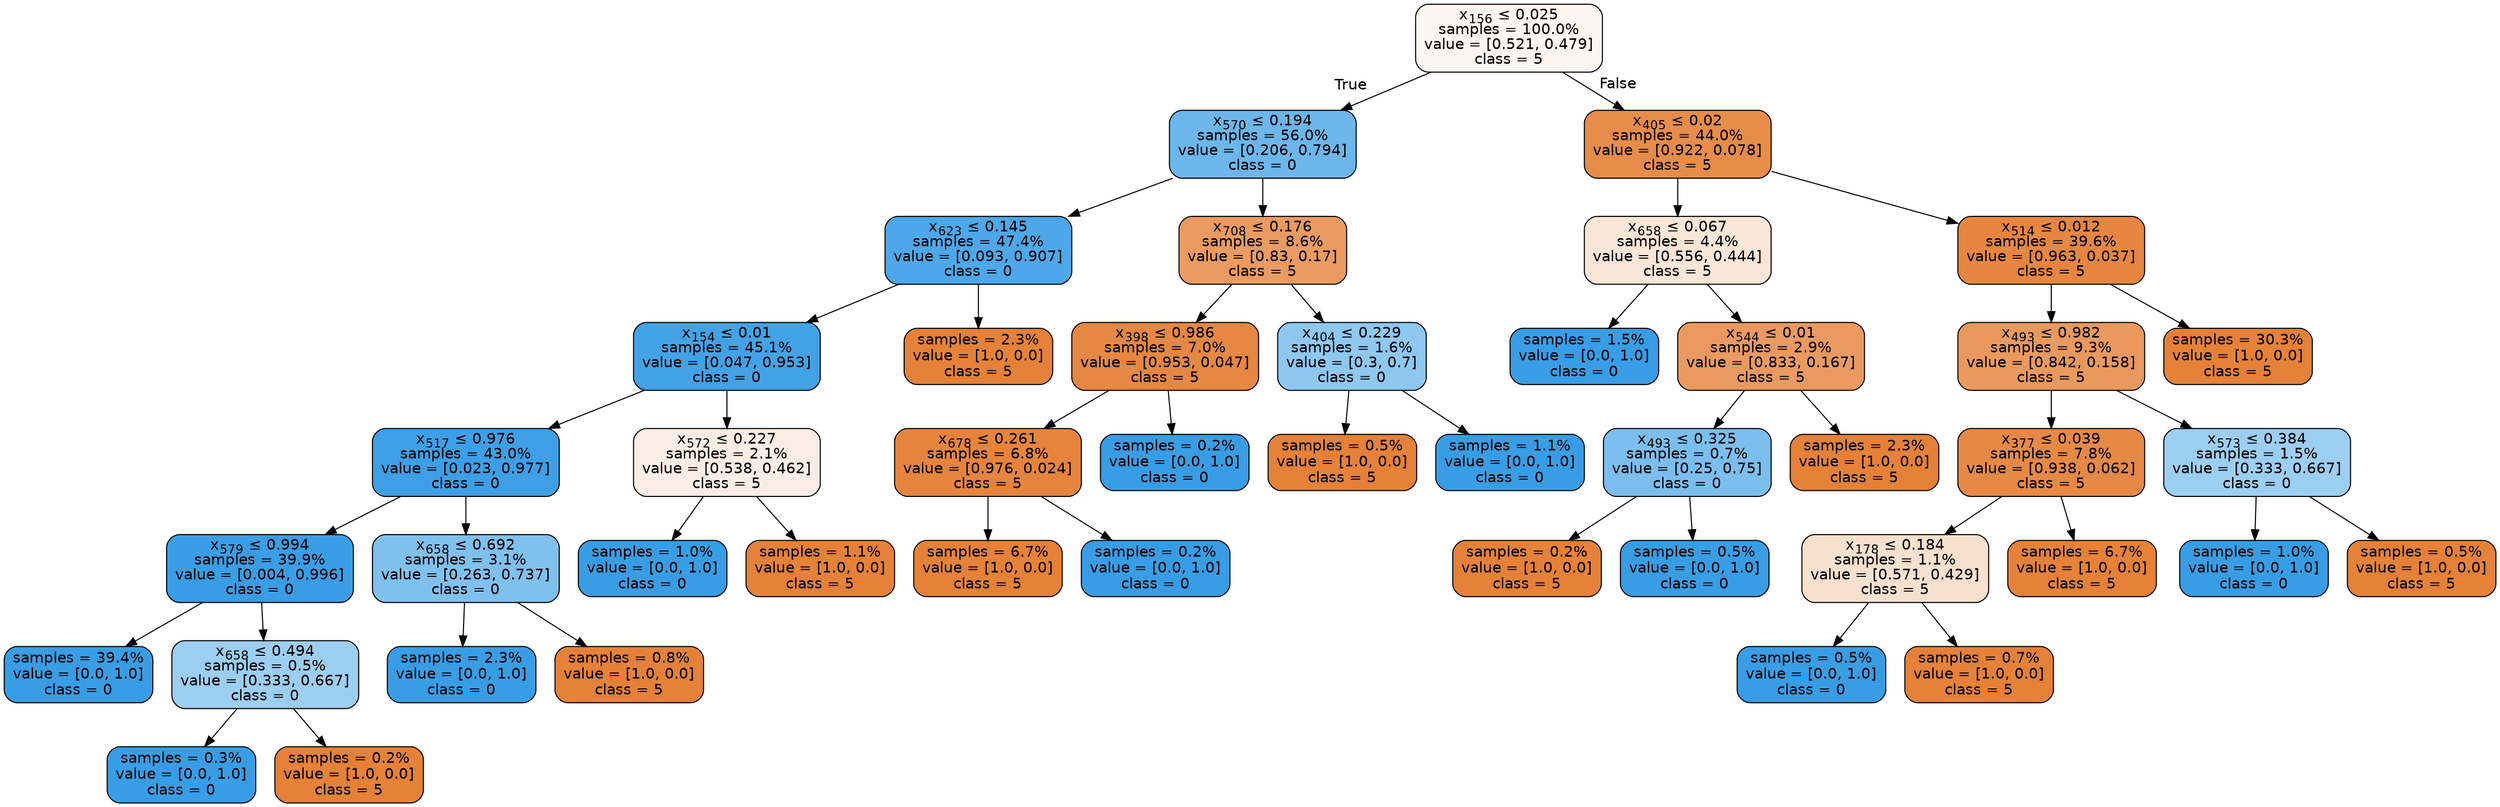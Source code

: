 digraph Tree {
node [shape=box, style="filled, rounded", color="black", fontname="helvetica"] ;
edge [fontname="helvetica"] ;
0 [label=<x<SUB>156</SUB> &le; 0.025<br/>samples = 100.0%<br/>value = [0.521, 0.479]<br/>class = 5>, fillcolor="#fdf5ef"] ;
1 [label=<x<SUB>570</SUB> &le; 0.194<br/>samples = 56.0%<br/>value = [0.206, 0.794]<br/>class = 0>, fillcolor="#6cb6ec"] ;
0 -> 1 [labeldistance=2.5, labelangle=45, headlabel="True"] ;
2 [label=<x<SUB>623</SUB> &le; 0.145<br/>samples = 47.4%<br/>value = [0.093, 0.907]<br/>class = 0>, fillcolor="#4da7e8"] ;
1 -> 2 ;
3 [label=<x<SUB>154</SUB> &le; 0.01<br/>samples = 45.1%<br/>value = [0.047, 0.953]<br/>class = 0>, fillcolor="#43a2e6"] ;
2 -> 3 ;
4 [label=<x<SUB>517</SUB> &le; 0.976<br/>samples = 43.0%<br/>value = [0.023, 0.977]<br/>class = 0>, fillcolor="#3e9fe6"] ;
3 -> 4 ;
5 [label=<x<SUB>579</SUB> &le; 0.994<br/>samples = 39.9%<br/>value = [0.004, 0.996]<br/>class = 0>, fillcolor="#3a9de5"] ;
4 -> 5 ;
6 [label=<samples = 39.4%<br/>value = [0.0, 1.0]<br/>class = 0>, fillcolor="#399de5"] ;
5 -> 6 ;
7 [label=<x<SUB>658</SUB> &le; 0.494<br/>samples = 0.5%<br/>value = [0.333, 0.667]<br/>class = 0>, fillcolor="#9ccef2"] ;
5 -> 7 ;
8 [label=<samples = 0.3%<br/>value = [0.0, 1.0]<br/>class = 0>, fillcolor="#399de5"] ;
7 -> 8 ;
9 [label=<samples = 0.2%<br/>value = [1.0, 0.0]<br/>class = 5>, fillcolor="#e58139"] ;
7 -> 9 ;
10 [label=<x<SUB>658</SUB> &le; 0.692<br/>samples = 3.1%<br/>value = [0.263, 0.737]<br/>class = 0>, fillcolor="#80c0ee"] ;
4 -> 10 ;
11 [label=<samples = 2.3%<br/>value = [0.0, 1.0]<br/>class = 0>, fillcolor="#399de5"] ;
10 -> 11 ;
12 [label=<samples = 0.8%<br/>value = [1.0, 0.0]<br/>class = 5>, fillcolor="#e58139"] ;
10 -> 12 ;
13 [label=<x<SUB>572</SUB> &le; 0.227<br/>samples = 2.1%<br/>value = [0.538, 0.462]<br/>class = 5>, fillcolor="#fbede3"] ;
3 -> 13 ;
14 [label=<samples = 1.0%<br/>value = [0.0, 1.0]<br/>class = 0>, fillcolor="#399de5"] ;
13 -> 14 ;
15 [label=<samples = 1.1%<br/>value = [1.0, 0.0]<br/>class = 5>, fillcolor="#e58139"] ;
13 -> 15 ;
16 [label=<samples = 2.3%<br/>value = [1.0, 0.0]<br/>class = 5>, fillcolor="#e58139"] ;
2 -> 16 ;
17 [label=<x<SUB>708</SUB> &le; 0.176<br/>samples = 8.6%<br/>value = [0.83, 0.17]<br/>class = 5>, fillcolor="#ea9b61"] ;
1 -> 17 ;
18 [label=<x<SUB>398</SUB> &le; 0.986<br/>samples = 7.0%<br/>value = [0.953, 0.047]<br/>class = 5>, fillcolor="#e68743"] ;
17 -> 18 ;
19 [label=<x<SUB>678</SUB> &le; 0.261<br/>samples = 6.8%<br/>value = [0.976, 0.024]<br/>class = 5>, fillcolor="#e6843e"] ;
18 -> 19 ;
20 [label=<samples = 6.7%<br/>value = [1.0, 0.0]<br/>class = 5>, fillcolor="#e58139"] ;
19 -> 20 ;
21 [label=<samples = 0.2%<br/>value = [0.0, 1.0]<br/>class = 0>, fillcolor="#399de5"] ;
19 -> 21 ;
22 [label=<samples = 0.2%<br/>value = [0.0, 1.0]<br/>class = 0>, fillcolor="#399de5"] ;
18 -> 22 ;
23 [label=<x<SUB>404</SUB> &le; 0.229<br/>samples = 1.6%<br/>value = [0.3, 0.7]<br/>class = 0>, fillcolor="#8ec7f0"] ;
17 -> 23 ;
24 [label=<samples = 0.5%<br/>value = [1.0, 0.0]<br/>class = 5>, fillcolor="#e58139"] ;
23 -> 24 ;
25 [label=<samples = 1.1%<br/>value = [0.0, 1.0]<br/>class = 0>, fillcolor="#399de5"] ;
23 -> 25 ;
26 [label=<x<SUB>405</SUB> &le; 0.02<br/>samples = 44.0%<br/>value = [0.922, 0.078]<br/>class = 5>, fillcolor="#e78c4a"] ;
0 -> 26 [labeldistance=2.5, labelangle=-45, headlabel="False"] ;
27 [label=<x<SUB>658</SUB> &le; 0.067<br/>samples = 4.4%<br/>value = [0.556, 0.444]<br/>class = 5>, fillcolor="#fae6d7"] ;
26 -> 27 ;
28 [label=<samples = 1.5%<br/>value = [0.0, 1.0]<br/>class = 0>, fillcolor="#399de5"] ;
27 -> 28 ;
29 [label=<x<SUB>544</SUB> &le; 0.01<br/>samples = 2.9%<br/>value = [0.833, 0.167]<br/>class = 5>, fillcolor="#ea9a61"] ;
27 -> 29 ;
30 [label=<x<SUB>493</SUB> &le; 0.325<br/>samples = 0.7%<br/>value = [0.25, 0.75]<br/>class = 0>, fillcolor="#7bbeee"] ;
29 -> 30 ;
31 [label=<samples = 0.2%<br/>value = [1.0, 0.0]<br/>class = 5>, fillcolor="#e58139"] ;
30 -> 31 ;
32 [label=<samples = 0.5%<br/>value = [0.0, 1.0]<br/>class = 0>, fillcolor="#399de5"] ;
30 -> 32 ;
33 [label=<samples = 2.3%<br/>value = [1.0, 0.0]<br/>class = 5>, fillcolor="#e58139"] ;
29 -> 33 ;
34 [label=<x<SUB>514</SUB> &le; 0.012<br/>samples = 39.6%<br/>value = [0.963, 0.037]<br/>class = 5>, fillcolor="#e68641"] ;
26 -> 34 ;
35 [label=<x<SUB>493</SUB> &le; 0.982<br/>samples = 9.3%<br/>value = [0.842, 0.158]<br/>class = 5>, fillcolor="#ea995e"] ;
34 -> 35 ;
36 [label=<x<SUB>377</SUB> &le; 0.039<br/>samples = 7.8%<br/>value = [0.938, 0.062]<br/>class = 5>, fillcolor="#e78946"] ;
35 -> 36 ;
37 [label=<x<SUB>178</SUB> &le; 0.184<br/>samples = 1.1%<br/>value = [0.571, 0.429]<br/>class = 5>, fillcolor="#f8e0ce"] ;
36 -> 37 ;
38 [label=<samples = 0.5%<br/>value = [0.0, 1.0]<br/>class = 0>, fillcolor="#399de5"] ;
37 -> 38 ;
39 [label=<samples = 0.7%<br/>value = [1.0, 0.0]<br/>class = 5>, fillcolor="#e58139"] ;
37 -> 39 ;
40 [label=<samples = 6.7%<br/>value = [1.0, 0.0]<br/>class = 5>, fillcolor="#e58139"] ;
36 -> 40 ;
41 [label=<x<SUB>573</SUB> &le; 0.384<br/>samples = 1.5%<br/>value = [0.333, 0.667]<br/>class = 0>, fillcolor="#9ccef2"] ;
35 -> 41 ;
42 [label=<samples = 1.0%<br/>value = [0.0, 1.0]<br/>class = 0>, fillcolor="#399de5"] ;
41 -> 42 ;
43 [label=<samples = 0.5%<br/>value = [1.0, 0.0]<br/>class = 5>, fillcolor="#e58139"] ;
41 -> 43 ;
44 [label=<samples = 30.3%<br/>value = [1.0, 0.0]<br/>class = 5>, fillcolor="#e58139"] ;
34 -> 44 ;
}